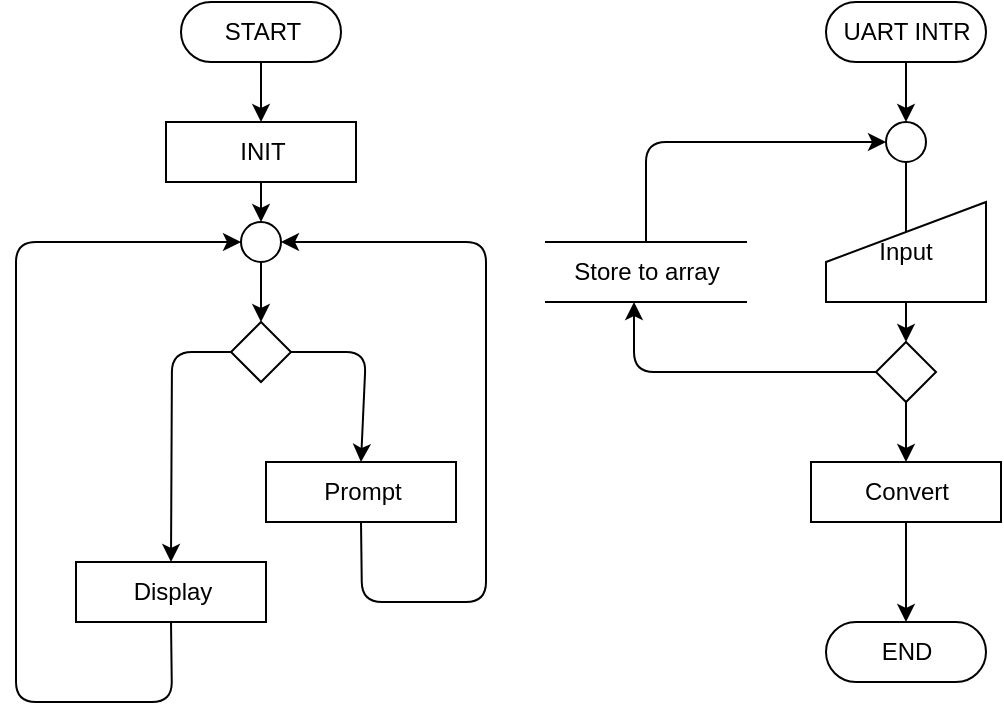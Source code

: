 <mxfile>
    <diagram id="h3QwQaCNLaWy7l4SrOBC" name="Page-1">
        <mxGraphModel dx="557" dy="492" grid="1" gridSize="10" guides="1" tooltips="1" connect="1" arrows="1" fold="1" page="1" pageScale="1" pageWidth="850" pageHeight="1100" math="0" shadow="0">
            <root>
                <mxCell id="0"/>
                <mxCell id="1" parent="0"/>
                <mxCell id="11" style="edgeStyle=none;html=1;exitX=0.5;exitY=1;exitDx=0;exitDy=0;entryX=0.5;entryY=1;entryDx=0;entryDy=0;" parent="1" target="7" edge="1">
                    <mxGeometry relative="1" as="geometry">
                        <mxPoint x="605" y="200" as="sourcePoint"/>
                    </mxGeometry>
                </mxCell>
                <mxCell id="28" style="edgeStyle=none;html=1;exitX=0.5;exitY=1;exitDx=0;exitDy=0;entryX=0.5;entryY=0;entryDx=0;entryDy=0;" parent="1" source="7" target="25" edge="1">
                    <mxGeometry relative="1" as="geometry"/>
                </mxCell>
                <mxCell id="7" value="Input" style="shape=manualInput;whiteSpace=wrap;html=1;" parent="1" vertex="1">
                    <mxGeometry x="565" y="220" width="80" height="50" as="geometry"/>
                </mxCell>
                <mxCell id="56" style="edgeStyle=none;html=1;exitX=0.5;exitY=1;exitDx=0;exitDy=0;" parent="1" source="8" target="35" edge="1">
                    <mxGeometry relative="1" as="geometry"/>
                </mxCell>
                <mxCell id="8" value="Convert" style="html=1;dashed=0;whitespace=wrap;" parent="1" vertex="1">
                    <mxGeometry x="557.5" y="350" width="95" height="30" as="geometry"/>
                </mxCell>
                <mxCell id="31" style="edgeStyle=none;html=1;exitX=0.5;exitY=0;exitDx=0;exitDy=0;entryX=0;entryY=0.5;entryDx=0;entryDy=0;" parent="1" source="23" edge="1">
                    <mxGeometry relative="1" as="geometry">
                        <Array as="points">
                            <mxPoint x="475" y="190"/>
                        </Array>
                        <mxPoint x="595" y="190" as="targetPoint"/>
                    </mxGeometry>
                </mxCell>
                <mxCell id="23" value="Store to array" style="html=1;dashed=0;whitespace=wrap;shape=partialRectangle;right=0;left=0;" parent="1" vertex="1">
                    <mxGeometry x="425" y="240" width="100" height="30" as="geometry"/>
                </mxCell>
                <mxCell id="30" style="edgeStyle=none;html=1;exitX=0;exitY=0.5;exitDx=0;exitDy=0;entryX=0.44;entryY=1;entryDx=0;entryDy=0;entryPerimeter=0;" parent="1" source="25" target="23" edge="1">
                    <mxGeometry relative="1" as="geometry">
                        <Array as="points">
                            <mxPoint x="469" y="305"/>
                        </Array>
                    </mxGeometry>
                </mxCell>
                <mxCell id="32" style="edgeStyle=none;html=1;exitX=0.5;exitY=1;exitDx=0;exitDy=0;entryX=0.5;entryY=0;entryDx=0;entryDy=0;" parent="1" source="25" target="8" edge="1">
                    <mxGeometry relative="1" as="geometry"/>
                </mxCell>
                <mxCell id="25" value="" style="rhombus;whiteSpace=wrap;html=1;" parent="1" vertex="1">
                    <mxGeometry x="590" y="290" width="30" height="30" as="geometry"/>
                </mxCell>
                <mxCell id="35" value="END" style="html=1;dashed=0;whitespace=wrap;shape=mxgraph.dfd.start" parent="1" vertex="1">
                    <mxGeometry x="565" y="430" width="80" height="30" as="geometry"/>
                </mxCell>
                <mxCell id="55" style="edgeStyle=none;html=1;exitX=0.5;exitY=1;exitDx=0;exitDy=0;entryX=0;entryY=0.5;entryDx=0;entryDy=0;" parent="1" source="37" target="47" edge="1">
                    <mxGeometry relative="1" as="geometry">
                        <Array as="points">
                            <mxPoint x="238" y="470"/>
                            <mxPoint x="160" y="470"/>
                            <mxPoint x="160" y="240"/>
                        </Array>
                    </mxGeometry>
                </mxCell>
                <mxCell id="37" value="Display" style="html=1;dashed=0;whitespace=wrap;" parent="1" vertex="1">
                    <mxGeometry x="190" y="400" width="95" height="30" as="geometry"/>
                </mxCell>
                <mxCell id="50" style="edgeStyle=none;html=1;exitX=0.5;exitY=1;exitDx=0;exitDy=0;entryX=0.5;entryY=0;entryDx=0;entryDy=0;" parent="1" source="39" target="47" edge="1">
                    <mxGeometry relative="1" as="geometry"/>
                </mxCell>
                <mxCell id="39" value="INIT" style="html=1;dashed=0;whitespace=wrap;" parent="1" vertex="1">
                    <mxGeometry x="235" y="180" width="95" height="30" as="geometry"/>
                </mxCell>
                <mxCell id="41" style="edgeStyle=none;html=1;exitX=0.5;exitY=0.5;exitDx=0;exitDy=15;exitPerimeter=0;entryX=0.5;entryY=0;entryDx=0;entryDy=0;" parent="1" source="40" target="39" edge="1">
                    <mxGeometry relative="1" as="geometry"/>
                </mxCell>
                <mxCell id="40" value="START" style="html=1;dashed=0;whitespace=wrap;shape=mxgraph.dfd.start" parent="1" vertex="1">
                    <mxGeometry x="242.5" y="120" width="80" height="30" as="geometry"/>
                </mxCell>
                <mxCell id="54" style="edgeStyle=none;html=1;exitX=0.5;exitY=1;exitDx=0;exitDy=0;entryX=1;entryY=0.5;entryDx=0;entryDy=0;" parent="1" source="46" target="47" edge="1">
                    <mxGeometry relative="1" as="geometry">
                        <Array as="points">
                            <mxPoint x="333" y="420"/>
                            <mxPoint x="395" y="420"/>
                            <mxPoint x="395" y="240"/>
                        </Array>
                    </mxGeometry>
                </mxCell>
                <mxCell id="46" value="Prompt" style="html=1;dashed=0;whitespace=wrap;" parent="1" vertex="1">
                    <mxGeometry x="285" y="350" width="95" height="30" as="geometry"/>
                </mxCell>
                <mxCell id="51" style="edgeStyle=none;html=1;exitX=0.5;exitY=1;exitDx=0;exitDy=0;entryX=0.5;entryY=0;entryDx=0;entryDy=0;" parent="1" source="47" target="49" edge="1">
                    <mxGeometry relative="1" as="geometry"/>
                </mxCell>
                <mxCell id="47" value="" style="ellipse;whiteSpace=wrap;html=1;aspect=fixed;" parent="1" vertex="1">
                    <mxGeometry x="272.5" y="230" width="20" height="20" as="geometry"/>
                </mxCell>
                <mxCell id="48" value="" style="ellipse;whiteSpace=wrap;html=1;aspect=fixed;" parent="1" vertex="1">
                    <mxGeometry x="595" y="180" width="20" height="20" as="geometry"/>
                </mxCell>
                <mxCell id="52" style="edgeStyle=none;html=1;exitX=1;exitY=0.5;exitDx=0;exitDy=0;entryX=0.5;entryY=0;entryDx=0;entryDy=0;" parent="1" source="49" target="46" edge="1">
                    <mxGeometry relative="1" as="geometry">
                        <Array as="points">
                            <mxPoint x="335" y="295"/>
                        </Array>
                    </mxGeometry>
                </mxCell>
                <mxCell id="53" style="edgeStyle=none;html=1;exitX=0;exitY=0.5;exitDx=0;exitDy=0;entryX=0.5;entryY=0;entryDx=0;entryDy=0;" parent="1" source="49" target="37" edge="1">
                    <mxGeometry relative="1" as="geometry">
                        <Array as="points">
                            <mxPoint x="238" y="295"/>
                        </Array>
                    </mxGeometry>
                </mxCell>
                <mxCell id="49" value="" style="rhombus;whiteSpace=wrap;html=1;" parent="1" vertex="1">
                    <mxGeometry x="267.5" y="280" width="30" height="30" as="geometry"/>
                </mxCell>
                <mxCell id="58" style="edgeStyle=none;html=1;exitX=0.5;exitY=0.5;exitDx=0;exitDy=15.0;exitPerimeter=0;entryX=0.5;entryY=0;entryDx=0;entryDy=0;" parent="1" source="57" target="48" edge="1">
                    <mxGeometry relative="1" as="geometry"/>
                </mxCell>
                <mxCell id="57" value="UART INTR" style="html=1;dashed=0;whitespace=wrap;shape=mxgraph.dfd.start" parent="1" vertex="1">
                    <mxGeometry x="565" y="120" width="80" height="30" as="geometry"/>
                </mxCell>
            </root>
        </mxGraphModel>
    </diagram>
</mxfile>